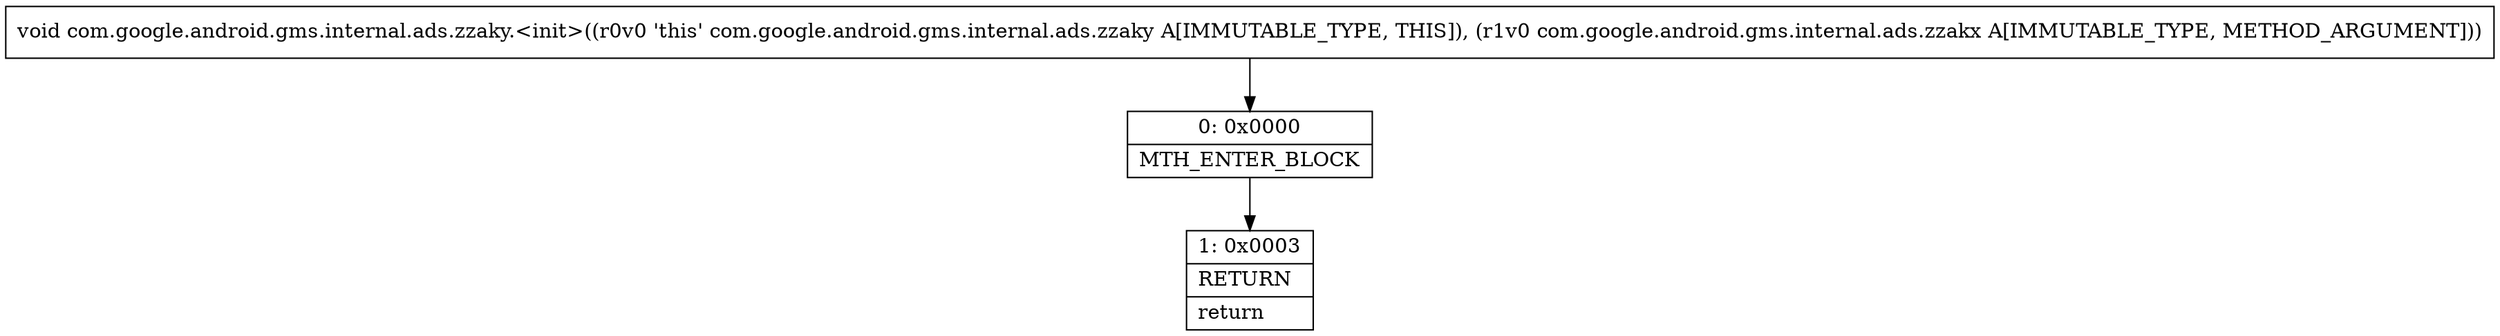 digraph "CFG forcom.google.android.gms.internal.ads.zzaky.\<init\>(Lcom\/google\/android\/gms\/internal\/ads\/zzakx;)V" {
Node_0 [shape=record,label="{0\:\ 0x0000|MTH_ENTER_BLOCK\l}"];
Node_1 [shape=record,label="{1\:\ 0x0003|RETURN\l|return\l}"];
MethodNode[shape=record,label="{void com.google.android.gms.internal.ads.zzaky.\<init\>((r0v0 'this' com.google.android.gms.internal.ads.zzaky A[IMMUTABLE_TYPE, THIS]), (r1v0 com.google.android.gms.internal.ads.zzakx A[IMMUTABLE_TYPE, METHOD_ARGUMENT])) }"];
MethodNode -> Node_0;
Node_0 -> Node_1;
}

